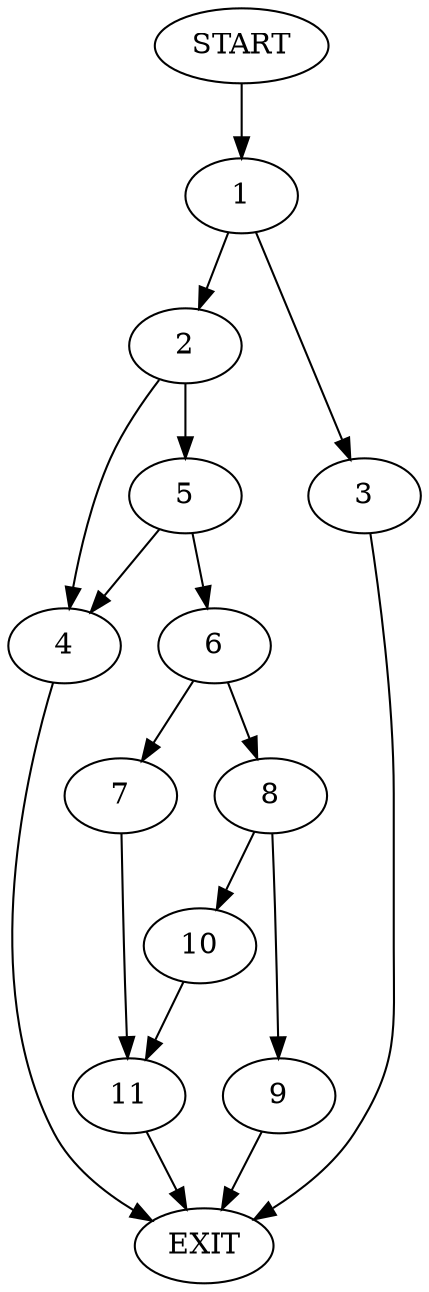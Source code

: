 digraph {
0 [label="START"]
12 [label="EXIT"]
0 -> 1
1 -> 2
1 -> 3
3 -> 12
2 -> 4
2 -> 5
5 -> 6
5 -> 4
4 -> 12
6 -> 7
6 -> 8
8 -> 9
8 -> 10
7 -> 11
11 -> 12
9 -> 12
10 -> 11
}
